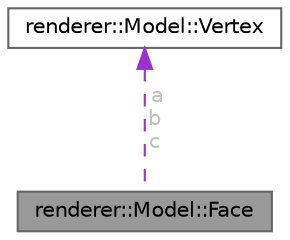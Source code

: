 digraph "renderer::Model::Face"
{
 // LATEX_PDF_SIZE
  bgcolor="transparent";
  edge [fontname=Helvetica,fontsize=10,labelfontname=Helvetica,labelfontsize=10];
  node [fontname=Helvetica,fontsize=10,shape=box,height=0.2,width=0.4];
  Node1 [id="Node000001",label="renderer::Model::Face",height=0.2,width=0.4,color="gray40", fillcolor="grey60", style="filled", fontcolor="black",tooltip=" "];
  Node2 -> Node1 [id="edge1_Node000001_Node000002",dir="back",color="darkorchid3",style="dashed",tooltip=" ",label=" a\nb\nc",fontcolor="grey" ];
  Node2 [id="Node000002",label="renderer::Model::Vertex",height=0.2,width=0.4,color="gray40", fillcolor="white", style="filled",URL="$structrenderer_1_1_model_1_1_vertex.html",tooltip=" "];
}
